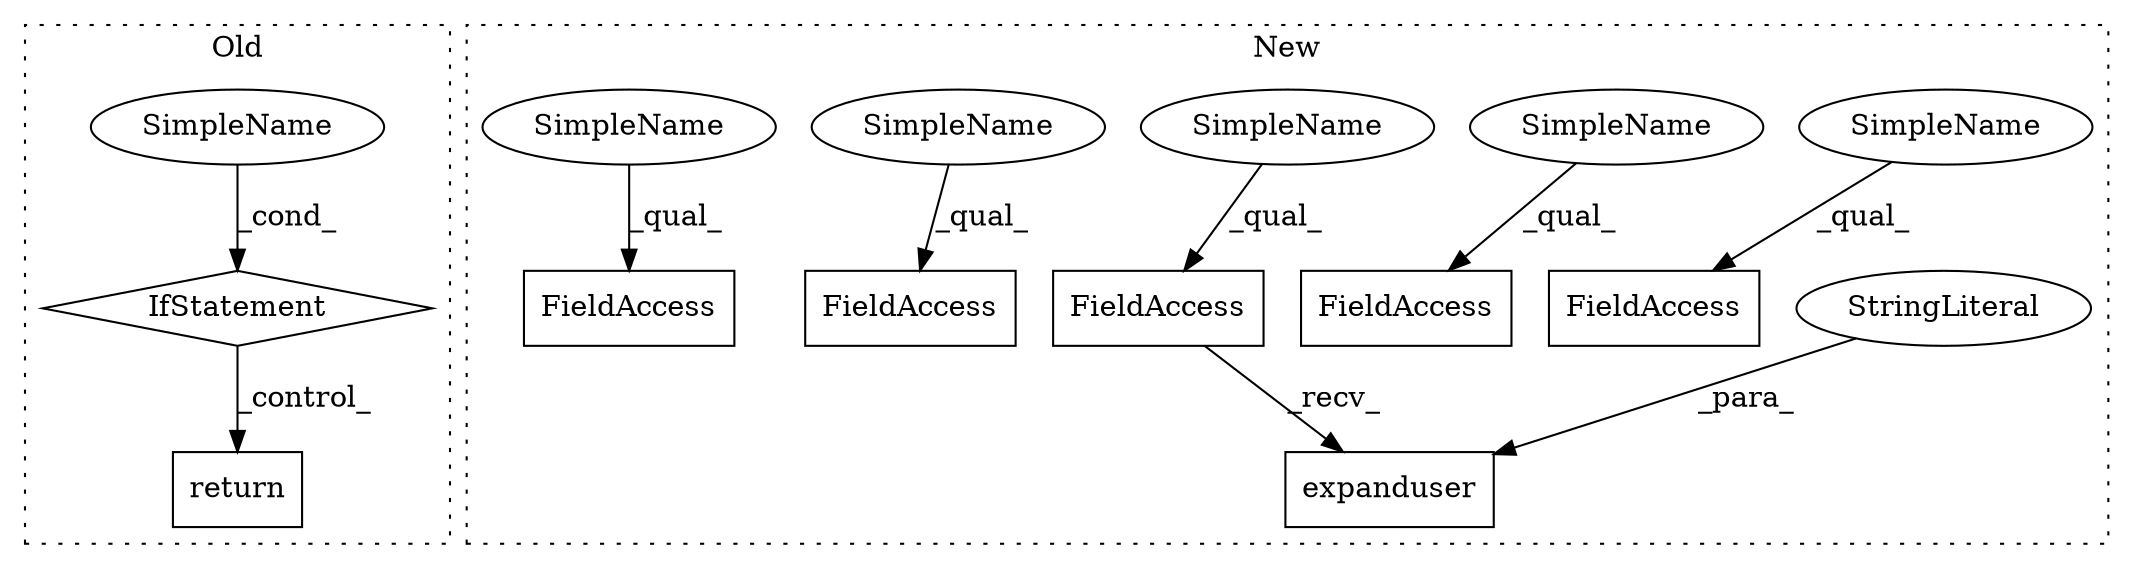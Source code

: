 digraph G {
subgraph cluster0 {
1 [label="return" a="41" s="338" l="7" shape="box"];
6 [label="IfStatement" a="25" s="218,241" l="4,2" shape="diamond"];
7 [label="SimpleName" a="42" s="" l="" shape="ellipse"];
label = "Old";
style="dotted";
}
subgraph cluster1 {
2 [label="expanduser" a="32" s="377,417" l="11,1" shape="box"];
3 [label="FieldAccess" a="22" s="369" l="7" shape="box"];
4 [label="FieldAccess" a="22" s="337" l="7" shape="box"];
5 [label="FieldAccess" a="22" s="127" l="10" shape="box"];
8 [label="FieldAccess" a="22" s="270" l="7" shape="box"];
9 [label="FieldAccess" a="22" s="235" l="7" shape="box"];
10 [label="StringLiteral" a="45" s="388" l="29" shape="ellipse"];
11 [label="SimpleName" a="42" s="235" l="2" shape="ellipse"];
12 [label="SimpleName" a="42" s="270" l="2" shape="ellipse"];
13 [label="SimpleName" a="42" s="369" l="2" shape="ellipse"];
14 [label="SimpleName" a="42" s="337" l="2" shape="ellipse"];
15 [label="SimpleName" a="42" s="127" l="2" shape="ellipse"];
label = "New";
style="dotted";
}
3 -> 2 [label="_recv_"];
6 -> 1 [label="_control_"];
7 -> 6 [label="_cond_"];
10 -> 2 [label="_para_"];
11 -> 9 [label="_qual_"];
12 -> 8 [label="_qual_"];
13 -> 3 [label="_qual_"];
14 -> 4 [label="_qual_"];
15 -> 5 [label="_qual_"];
}